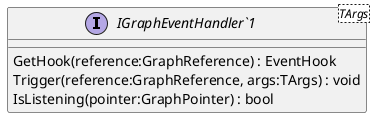 @startuml
interface "IGraphEventHandler`1"<TArgs> {
    GetHook(reference:GraphReference) : EventHook
    Trigger(reference:GraphReference, args:TArgs) : void
    IsListening(pointer:GraphPointer) : bool
}
@enduml
